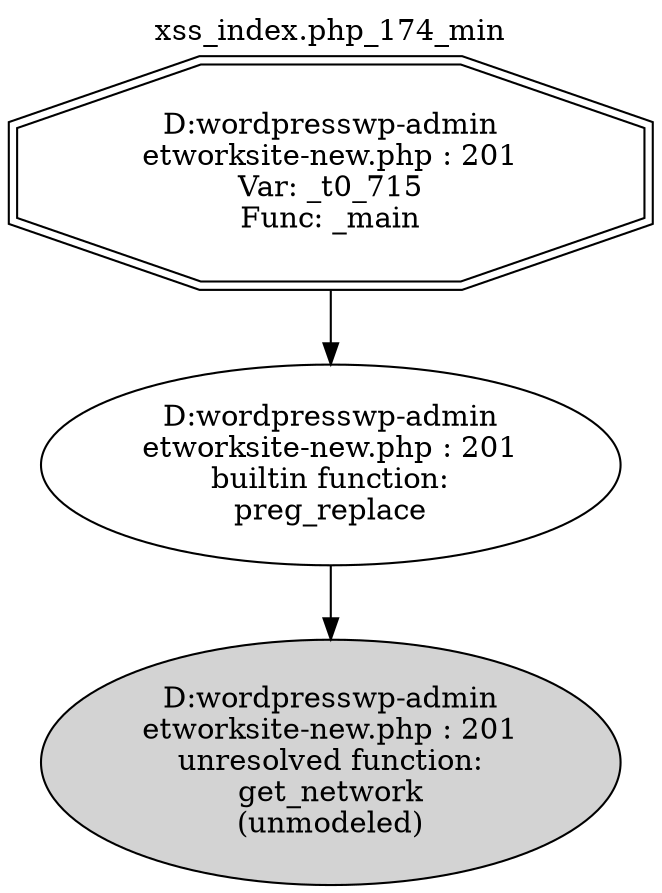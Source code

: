 digraph cfg {
  label="xss_index.php_174_min";
  labelloc=t;
  n1 [shape=doubleoctagon, label="D:\wordpress\wp-admin\network\site-new.php : 201\nVar: _t0_715\nFunc: _main\n"];
  n2 [shape=ellipse, label="D:\wordpress\wp-admin\network\site-new.php : 201\nbuiltin function:\npreg_replace\n"];
  n3 [shape=ellipse, label="D:\wordpress\wp-admin\network\site-new.php : 201\nunresolved function:\nget_network\n(unmodeled)\n",style=filled];
  n1 -> n2;
  n2 -> n3;
}
